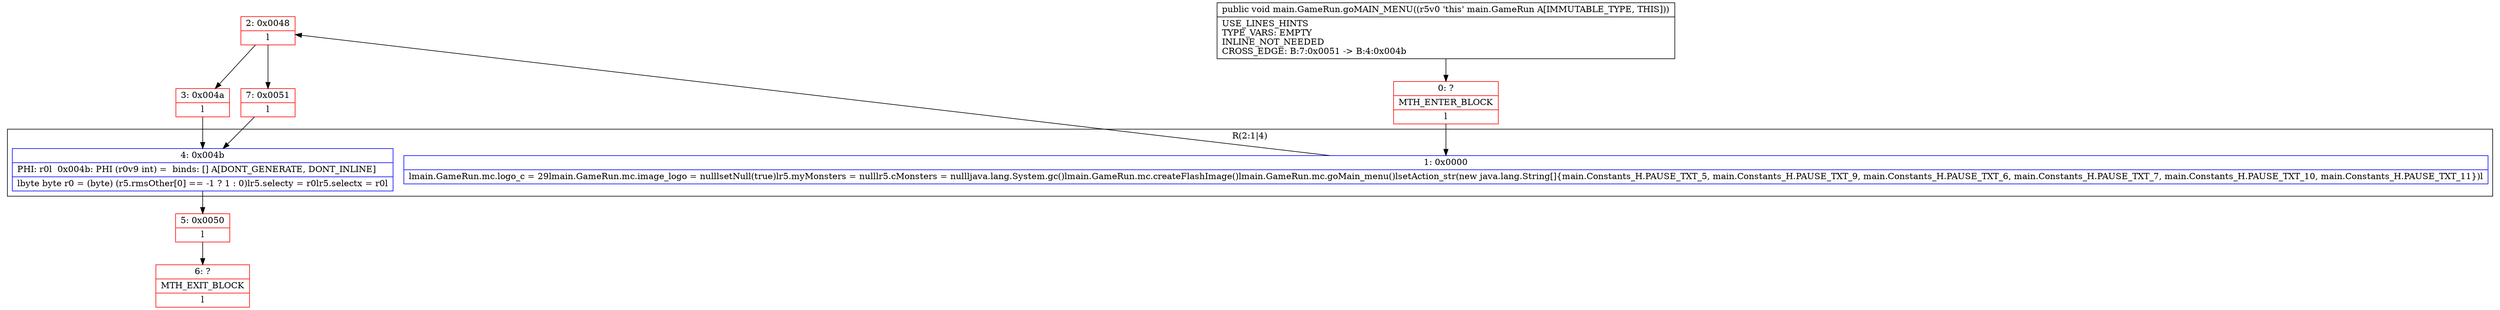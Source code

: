 digraph "CFG formain.GameRun.goMAIN_MENU()V" {
subgraph cluster_Region_655519310 {
label = "R(2:1|4)";
node [shape=record,color=blue];
Node_1 [shape=record,label="{1\:\ 0x0000|lmain.GameRun.mc.logo_c = 29lmain.GameRun.mc.image_logo = nulllsetNull(true)lr5.myMonsters = nulllr5.cMonsters = nullljava.lang.System.gc()lmain.GameRun.mc.createFlashImage()lmain.GameRun.mc.goMain_menu()lsetAction_str(new java.lang.String[]\{main.Constants_H.PAUSE_TXT_5, main.Constants_H.PAUSE_TXT_9, main.Constants_H.PAUSE_TXT_6, main.Constants_H.PAUSE_TXT_7, main.Constants_H.PAUSE_TXT_10, main.Constants_H.PAUSE_TXT_11\})l}"];
Node_4 [shape=record,label="{4\:\ 0x004b|PHI: r0l  0x004b: PHI (r0v9 int) =  binds: [] A[DONT_GENERATE, DONT_INLINE]\l|lbyte byte r0 = (byte) (r5.rmsOther[0] == \-1 ? 1 : 0)lr5.selecty = r0lr5.selectx = r0l}"];
}
Node_0 [shape=record,color=red,label="{0\:\ ?|MTH_ENTER_BLOCK\l|l}"];
Node_2 [shape=record,color=red,label="{2\:\ 0x0048|l}"];
Node_3 [shape=record,color=red,label="{3\:\ 0x004a|l}"];
Node_5 [shape=record,color=red,label="{5\:\ 0x0050|l}"];
Node_6 [shape=record,color=red,label="{6\:\ ?|MTH_EXIT_BLOCK\l|l}"];
Node_7 [shape=record,color=red,label="{7\:\ 0x0051|l}"];
MethodNode[shape=record,label="{public void main.GameRun.goMAIN_MENU((r5v0 'this' main.GameRun A[IMMUTABLE_TYPE, THIS]))  | USE_LINES_HINTS\lTYPE_VARS: EMPTY\lINLINE_NOT_NEEDED\lCROSS_EDGE: B:7:0x0051 \-\> B:4:0x004b\l}"];
MethodNode -> Node_0;
Node_1 -> Node_2;
Node_4 -> Node_5;
Node_0 -> Node_1;
Node_2 -> Node_3;
Node_2 -> Node_7;
Node_3 -> Node_4;
Node_5 -> Node_6;
Node_7 -> Node_4;
}

